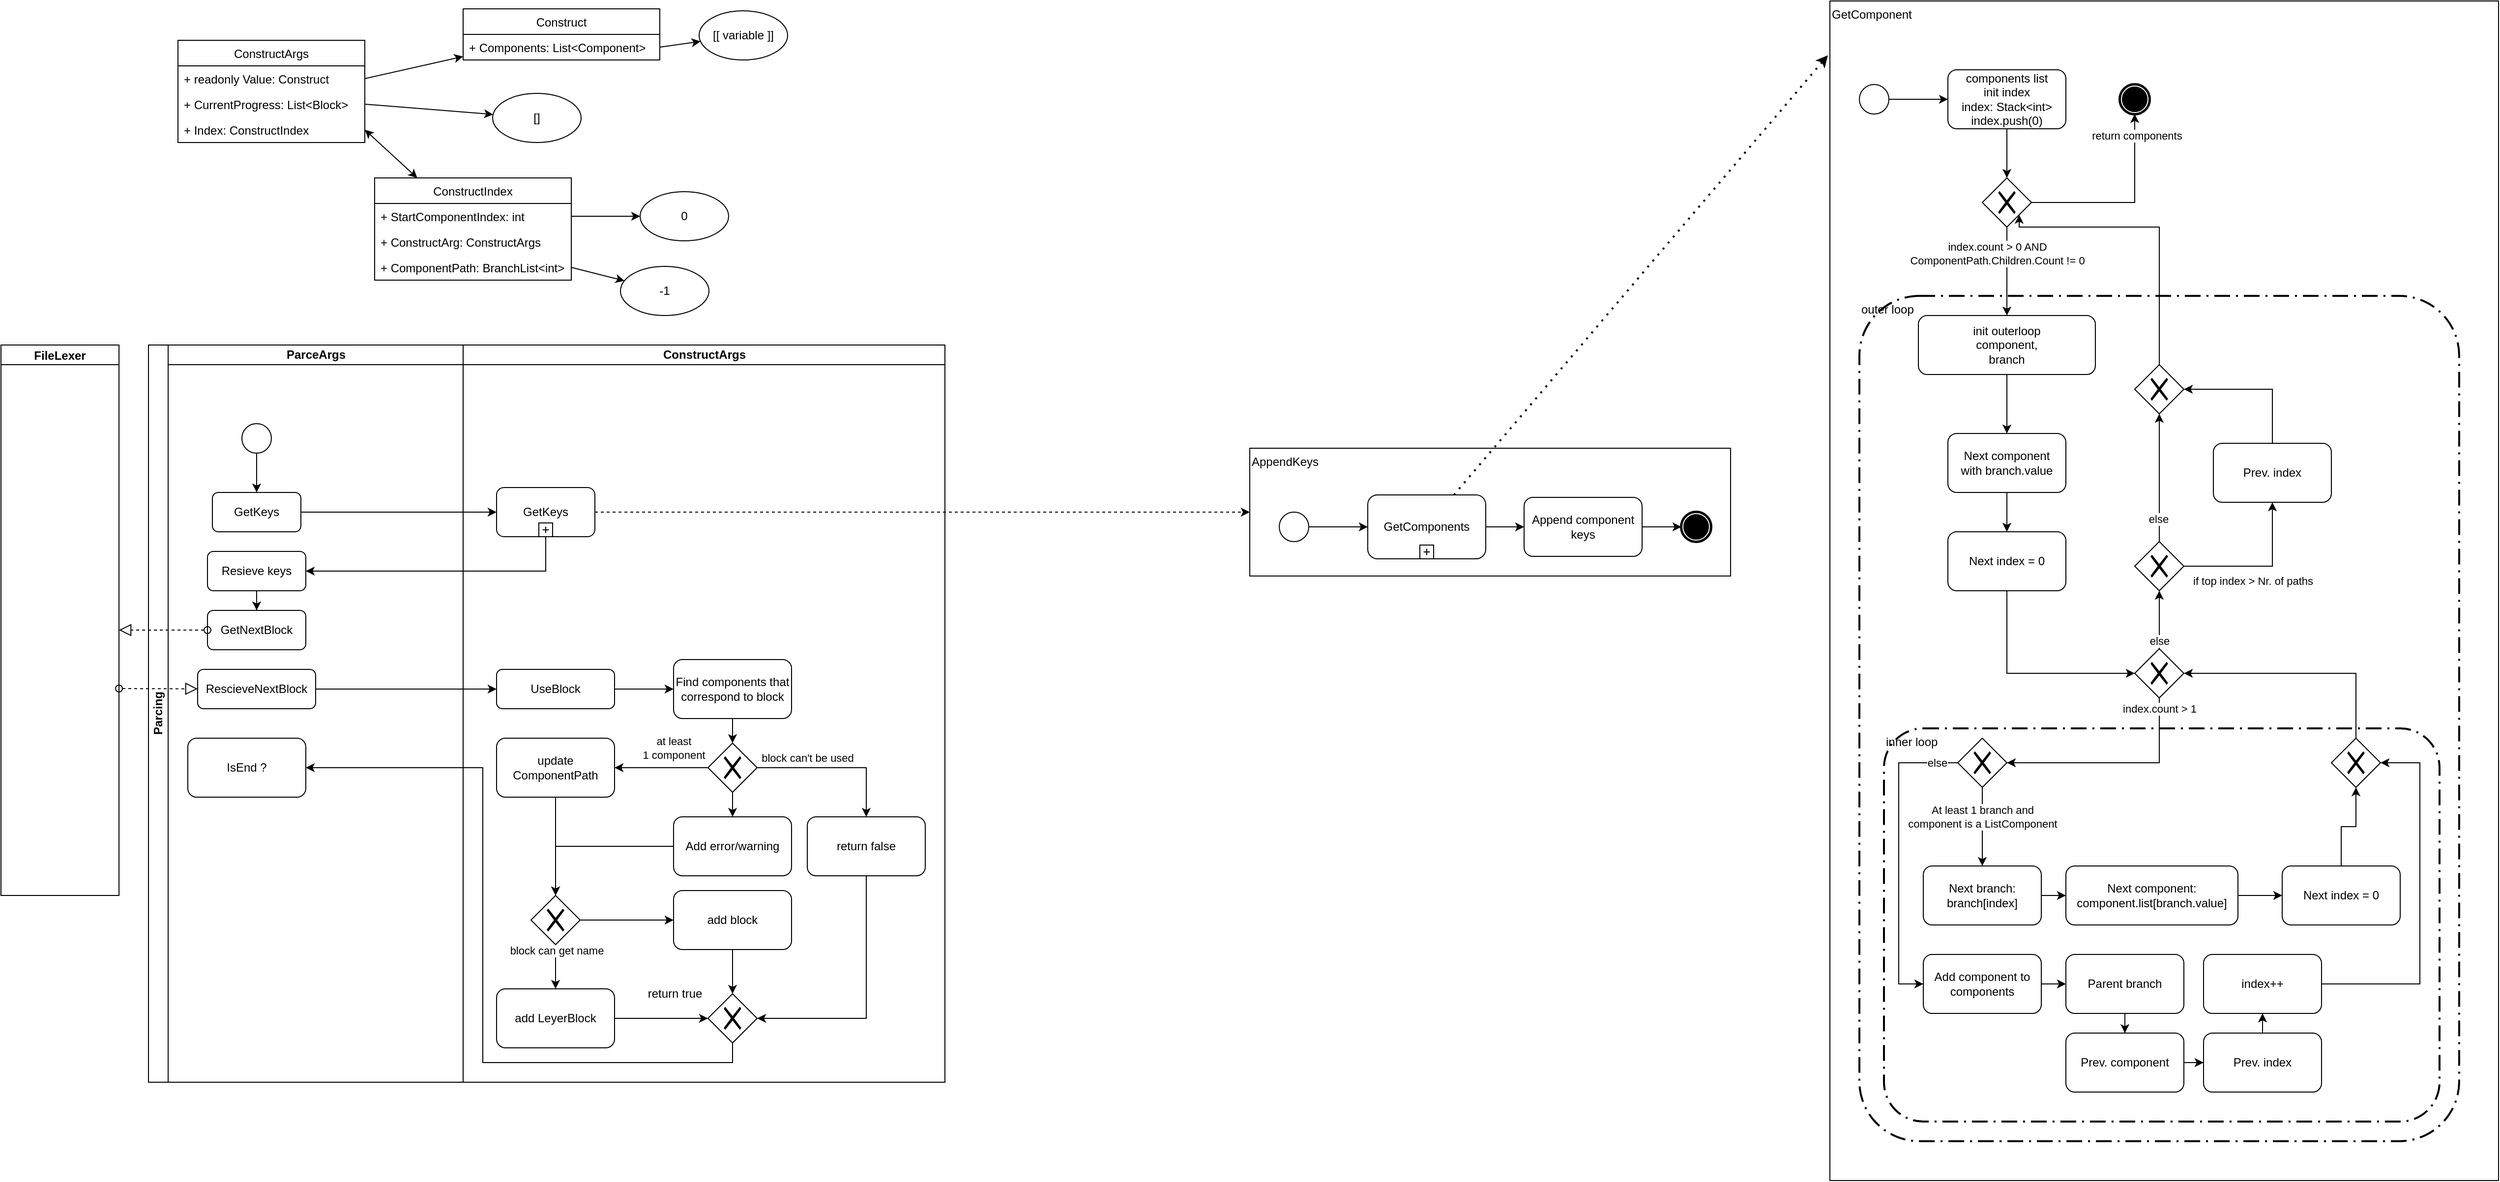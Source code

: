 <mxfile version="13.9.9" type="device"><diagram id="6rH4IWwZVMCrdrmhVlo0" name="Pagina-1"><mxGraphModel dx="2091" dy="592" grid="1" gridSize="10" guides="1" tooltips="1" connect="1" arrows="1" fold="1" page="1" pageScale="1" pageWidth="827" pageHeight="1169" math="0" shadow="0"><root><mxCell id="0"/><mxCell id="1" parent="0"/><mxCell id="qldN-Z_dSmVsXIazX3Zt-127" value="AppendKeys" style="rounded=0;whiteSpace=wrap;html=1;align=left;verticalAlign=top;" parent="1" vertex="1"><mxGeometry x="1130" y="495" width="489" height="130" as="geometry"/></mxCell><mxCell id="qldN-Z_dSmVsXIazX3Zt-125" value="GetComponent" style="rounded=0;whiteSpace=wrap;html=1;align=left;verticalAlign=top;" parent="1" vertex="1"><mxGeometry x="1720" y="40" width="680" height="1200" as="geometry"/></mxCell><mxCell id="qldN-Z_dSmVsXIazX3Zt-69" value="outer loop" style="rounded=1;arcSize=10;dashed=1;strokeColor=#000000;fillColor=none;gradientColor=none;dashPattern=8 3 1 3;strokeWidth=2;align=left;verticalAlign=top;" parent="1" vertex="1"><mxGeometry x="1750" y="340" width="610" height="860" as="geometry"/></mxCell><mxCell id="qldN-Z_dSmVsXIazX3Zt-122" value="inner loop" style="rounded=1;arcSize=10;dashed=1;strokeColor=#000000;fillColor=none;gradientColor=none;dashPattern=8 3 1 3;strokeWidth=2;align=left;verticalAlign=top;" parent="1" vertex="1"><mxGeometry x="1775" y="780" width="565" height="400" as="geometry"/></mxCell><mxCell id="qldN-Z_dSmVsXIazX3Zt-2" value="ConstructArgs" style="swimlane;fontStyle=0;childLayout=stackLayout;horizontal=1;startSize=26;fillColor=none;horizontalStack=0;resizeParent=1;resizeParentMax=0;resizeLast=0;collapsible=1;marginBottom=0;" parent="1" vertex="1"><mxGeometry x="40" y="80" width="190" height="104" as="geometry"/></mxCell><mxCell id="qldN-Z_dSmVsXIazX3Zt-3" value="+ readonly Value: Construct" style="text;strokeColor=none;fillColor=none;align=left;verticalAlign=top;spacingLeft=4;spacingRight=4;overflow=hidden;rotatable=0;points=[[0,0.5],[1,0.5]];portConstraint=eastwest;" parent="qldN-Z_dSmVsXIazX3Zt-2" vertex="1"><mxGeometry y="26" width="190" height="26" as="geometry"/></mxCell><mxCell id="qldN-Z_dSmVsXIazX3Zt-6" value="+ CurrentProgress: List&lt;Block&gt;" style="text;strokeColor=none;fillColor=none;align=left;verticalAlign=top;spacingLeft=4;spacingRight=4;overflow=hidden;rotatable=0;points=[[0,0.5],[1,0.5]];portConstraint=eastwest;" parent="qldN-Z_dSmVsXIazX3Zt-2" vertex="1"><mxGeometry y="52" width="190" height="26" as="geometry"/></mxCell><mxCell id="qldN-Z_dSmVsXIazX3Zt-7" value="+ Index: ConstructIndex" style="text;strokeColor=none;fillColor=none;align=left;verticalAlign=top;spacingLeft=4;spacingRight=4;overflow=hidden;rotatable=0;points=[[0,0.5],[1,0.5]];portConstraint=eastwest;" parent="qldN-Z_dSmVsXIazX3Zt-2" vertex="1"><mxGeometry y="78" width="190" height="26" as="geometry"/></mxCell><mxCell id="qldN-Z_dSmVsXIazX3Zt-8" value="Construct" style="swimlane;fontStyle=0;childLayout=stackLayout;horizontal=1;startSize=26;fillColor=none;horizontalStack=0;resizeParent=1;resizeParentMax=0;resizeLast=0;collapsible=1;marginBottom=0;" parent="1" vertex="1"><mxGeometry x="330" y="48" width="200" height="52" as="geometry"/></mxCell><mxCell id="qldN-Z_dSmVsXIazX3Zt-9" value="+ Components: List&lt;Component&gt;" style="text;strokeColor=none;fillColor=none;align=left;verticalAlign=top;spacingLeft=4;spacingRight=4;overflow=hidden;rotatable=0;points=[[0,0.5],[1,0.5]];portConstraint=eastwest;" parent="qldN-Z_dSmVsXIazX3Zt-8" vertex="1"><mxGeometry y="26" width="200" height="26" as="geometry"/></mxCell><mxCell id="qldN-Z_dSmVsXIazX3Zt-16" value="" style="endArrow=classic;html=1;exitX=1;exitY=0.5;exitDx=0;exitDy=0;" parent="1" source="qldN-Z_dSmVsXIazX3Zt-3" target="qldN-Z_dSmVsXIazX3Zt-8" edge="1"><mxGeometry width="50" height="50" relative="1" as="geometry"><mxPoint x="240" y="350" as="sourcePoint"/><mxPoint x="290" y="300" as="targetPoint"/></mxGeometry></mxCell><mxCell id="qldN-Z_dSmVsXIazX3Zt-17" value="" style="endArrow=classic;html=1;exitX=1;exitY=0.5;exitDx=0;exitDy=0;" parent="1" source="qldN-Z_dSmVsXIazX3Zt-6" target="qldN-Z_dSmVsXIazX3Zt-26" edge="1"><mxGeometry width="50" height="50" relative="1" as="geometry"><mxPoint x="260" y="260" as="sourcePoint"/><mxPoint x="360" y="156.143" as="targetPoint"/></mxGeometry></mxCell><mxCell id="qldN-Z_dSmVsXIazX3Zt-18" value="ConstructIndex" style="swimlane;fontStyle=0;childLayout=stackLayout;horizontal=1;startSize=26;fillColor=none;horizontalStack=0;resizeParent=1;resizeParentMax=0;resizeLast=0;collapsible=1;marginBottom=0;" parent="1" vertex="1"><mxGeometry x="240" y="220" width="200" height="104" as="geometry"/></mxCell><mxCell id="qldN-Z_dSmVsXIazX3Zt-19" value="+ StartComponentIndex: int" style="text;strokeColor=none;fillColor=none;align=left;verticalAlign=top;spacingLeft=4;spacingRight=4;overflow=hidden;rotatable=0;points=[[0,0.5],[1,0.5]];portConstraint=eastwest;" parent="qldN-Z_dSmVsXIazX3Zt-18" vertex="1"><mxGeometry y="26" width="200" height="26" as="geometry"/></mxCell><mxCell id="qldN-Z_dSmVsXIazX3Zt-20" value="+ ConstructArg: ConstructArgs" style="text;strokeColor=none;fillColor=none;align=left;verticalAlign=top;spacingLeft=4;spacingRight=4;overflow=hidden;rotatable=0;points=[[0,0.5],[1,0.5]];portConstraint=eastwest;" parent="qldN-Z_dSmVsXIazX3Zt-18" vertex="1"><mxGeometry y="52" width="200" height="26" as="geometry"/></mxCell><mxCell id="qldN-Z_dSmVsXIazX3Zt-21" value="+ ComponentPath: BranchList&lt;int&gt;" style="text;strokeColor=none;fillColor=none;align=left;verticalAlign=top;spacingLeft=4;spacingRight=4;overflow=hidden;rotatable=0;points=[[0,0.5],[1,0.5]];portConstraint=eastwest;" parent="qldN-Z_dSmVsXIazX3Zt-18" vertex="1"><mxGeometry y="78" width="200" height="26" as="geometry"/></mxCell><mxCell id="qldN-Z_dSmVsXIazX3Zt-22" value="" style="endArrow=classic;startArrow=classic;html=1;exitX=1;exitY=0.5;exitDx=0;exitDy=0;" parent="1" source="qldN-Z_dSmVsXIazX3Zt-7" target="qldN-Z_dSmVsXIazX3Zt-18" edge="1"><mxGeometry width="50" height="50" relative="1" as="geometry"><mxPoint x="270" y="220" as="sourcePoint"/><mxPoint x="320" y="170" as="targetPoint"/></mxGeometry></mxCell><mxCell id="qldN-Z_dSmVsXIazX3Zt-24" value="" style="endArrow=classic;html=1;exitX=1;exitY=0.5;exitDx=0;exitDy=0;" parent="1" source="qldN-Z_dSmVsXIazX3Zt-19" target="qldN-Z_dSmVsXIazX3Zt-25" edge="1"><mxGeometry width="50" height="50" relative="1" as="geometry"><mxPoint x="520" y="380" as="sourcePoint"/><mxPoint x="490" y="259" as="targetPoint"/></mxGeometry></mxCell><mxCell id="qldN-Z_dSmVsXIazX3Zt-25" value="0" style="ellipse;whiteSpace=wrap;html=1;" parent="1" vertex="1"><mxGeometry x="510" y="234" width="90" height="50" as="geometry"/></mxCell><mxCell id="qldN-Z_dSmVsXIazX3Zt-26" value="[]" style="ellipse;whiteSpace=wrap;html=1;" parent="1" vertex="1"><mxGeometry x="360" y="134" width="90" height="50" as="geometry"/></mxCell><mxCell id="qldN-Z_dSmVsXIazX3Zt-28" value="-1" style="ellipse;whiteSpace=wrap;html=1;" parent="1" vertex="1"><mxGeometry x="490" y="310" width="90" height="50" as="geometry"/></mxCell><mxCell id="qldN-Z_dSmVsXIazX3Zt-29" value="" style="endArrow=classic;html=1;exitX=1;exitY=0.5;exitDx=0;exitDy=0;" parent="1" source="qldN-Z_dSmVsXIazX3Zt-21" target="qldN-Z_dSmVsXIazX3Zt-28" edge="1"><mxGeometry width="50" height="50" relative="1" as="geometry"><mxPoint x="410" y="450" as="sourcePoint"/><mxPoint x="460" y="400" as="targetPoint"/></mxGeometry></mxCell><mxCell id="qldN-Z_dSmVsXIazX3Zt-30" value="[[ variable ]]" style="ellipse;whiteSpace=wrap;html=1;" parent="1" vertex="1"><mxGeometry x="570" y="50" width="90" height="50" as="geometry"/></mxCell><mxCell id="qldN-Z_dSmVsXIazX3Zt-31" value="" style="endArrow=classic;html=1;exitX=1;exitY=0.5;exitDx=0;exitDy=0;" parent="1" source="qldN-Z_dSmVsXIazX3Zt-9" target="qldN-Z_dSmVsXIazX3Zt-30" edge="1"><mxGeometry width="50" height="50" relative="1" as="geometry"><mxPoint x="530" y="190" as="sourcePoint"/><mxPoint x="580" y="140" as="targetPoint"/></mxGeometry></mxCell><mxCell id="qldN-Z_dSmVsXIazX3Zt-41" style="edgeStyle=orthogonalEdgeStyle;rounded=0;orthogonalLoop=1;jettySize=auto;html=1;exitX=0.5;exitY=1;exitDx=0;exitDy=0;" parent="1" source="qldN-Z_dSmVsXIazX3Zt-33" target="qldN-Z_dSmVsXIazX3Zt-34" edge="1"><mxGeometry relative="1" as="geometry"/></mxCell><mxCell id="qldN-Z_dSmVsXIazX3Zt-33" value="" style="shape=mxgraph.bpmn.shape;html=1;verticalLabelPosition=bottom;labelBackgroundColor=#ffffff;verticalAlign=top;align=center;perimeter=ellipsePerimeter;outlineConnect=0;outline=standard;symbol=general;" parent="1" vertex="1"><mxGeometry x="105" y="470" width="30" height="30" as="geometry"/></mxCell><mxCell id="qldN-Z_dSmVsXIazX3Zt-44" value="" style="edgeStyle=orthogonalEdgeStyle;rounded=0;orthogonalLoop=1;jettySize=auto;html=1;" parent="1" source="qldN-Z_dSmVsXIazX3Zt-34" target="qldN-Z_dSmVsXIazX3Zt-58" edge="1"><mxGeometry relative="1" as="geometry"><mxPoint x="369" y="560" as="targetPoint"/></mxGeometry></mxCell><mxCell id="qldN-Z_dSmVsXIazX3Zt-34" value="GetKeys" style="shape=ext;rounded=1;html=1;whiteSpace=wrap;" parent="1" vertex="1"><mxGeometry x="75" y="540" width="90" height="40" as="geometry"/></mxCell><mxCell id="qldN-Z_dSmVsXIazX3Zt-35" value="Parcing" style="swimlane;html=1;childLayout=stackLayout;resizeParent=1;resizeParentMax=0;startSize=20;horizontal=0;horizontalStack=1;" parent="1" vertex="1"><mxGeometry x="10" y="390" width="810" height="750" as="geometry"/></mxCell><mxCell id="qldN-Z_dSmVsXIazX3Zt-40" value="ParceArgs" style="swimlane;html=1;startSize=20;" parent="qldN-Z_dSmVsXIazX3Zt-35" vertex="1"><mxGeometry x="20" width="300" height="750" as="geometry"/></mxCell><mxCell id="qldN-Z_dSmVsXIazX3Zt-37" value="ConstructArgs" style="swimlane;html=1;startSize=20;" parent="qldN-Z_dSmVsXIazX3Zt-35" vertex="1"><mxGeometry x="320" width="490" height="750" as="geometry"/></mxCell><mxCell id="qldN-Z_dSmVsXIazX3Zt-48" style="edgeStyle=orthogonalEdgeStyle;rounded=0;orthogonalLoop=1;jettySize=auto;html=1;exitX=0.5;exitY=1;exitDx=0;exitDy=0;" parent="1" source="qldN-Z_dSmVsXIazX3Zt-59" target="qldN-Z_dSmVsXIazX3Zt-50" edge="1"><mxGeometry relative="1" as="geometry"><mxPoint x="190" y="600" as="targetPoint"/><mxPoint x="369" y="620" as="sourcePoint"/><Array as="points"><mxPoint x="414" y="620"/></Array></mxGeometry></mxCell><mxCell id="qldN-Z_dSmVsXIazX3Zt-49" value="FileLexer" style="swimlane;startSize=20;" parent="1" vertex="1"><mxGeometry x="-140" y="390" width="120" height="560" as="geometry"/></mxCell><mxCell id="qldN-Z_dSmVsXIazX3Zt-54" value="" style="edgeStyle=orthogonalEdgeStyle;rounded=0;orthogonalLoop=1;jettySize=auto;html=1;" parent="1" source="qldN-Z_dSmVsXIazX3Zt-50" target="qldN-Z_dSmVsXIazX3Zt-53" edge="1"><mxGeometry relative="1" as="geometry"/></mxCell><mxCell id="qldN-Z_dSmVsXIazX3Zt-50" value="Resieve keys" style="shape=ext;rounded=1;html=1;whiteSpace=wrap;" parent="1" vertex="1"><mxGeometry x="70" y="600" width="100" height="40" as="geometry"/></mxCell><mxCell id="qldN-Z_dSmVsXIazX3Zt-53" value="GetNextBlock" style="shape=ext;rounded=1;html=1;whiteSpace=wrap;" parent="1" vertex="1"><mxGeometry x="70" y="660" width="100" height="40" as="geometry"/></mxCell><mxCell id="qldN-Z_dSmVsXIazX3Zt-55" value="" style="startArrow=oval;startFill=0;startSize=7;endArrow=block;endFill=0;endSize=10;dashed=1;html=1;" parent="1" source="qldN-Z_dSmVsXIazX3Zt-53" edge="1"><mxGeometry width="100" relative="1" as="geometry"><mxPoint x="120" y="790" as="sourcePoint"/><mxPoint x="-20" y="680" as="targetPoint"/></mxGeometry></mxCell><mxCell id="qldN-Z_dSmVsXIazX3Zt-56" value="" style="startArrow=oval;startFill=0;startSize=7;endArrow=block;endFill=0;endSize=10;dashed=1;html=1;" parent="1" target="qldN-Z_dSmVsXIazX3Zt-57" edge="1"><mxGeometry width="100" relative="1" as="geometry"><mxPoint x="-20" y="739.5" as="sourcePoint"/><mxPoint x="60" y="739.5" as="targetPoint"/></mxGeometry></mxCell><mxCell id="qldN-Z_dSmVsXIazX3Zt-57" value="RescieveNextBlock" style="shape=ext;rounded=1;html=1;whiteSpace=wrap;" parent="1" vertex="1"><mxGeometry x="60" y="720" width="120" height="40" as="geometry"/></mxCell><mxCell id="qldN-Z_dSmVsXIazX3Zt-58" value="GetKeys" style="html=1;whiteSpace=wrap;rounded=1;dropTarget=0;" parent="1" vertex="1"><mxGeometry x="364" y="535" width="100" height="50" as="geometry"/></mxCell><mxCell id="qldN-Z_dSmVsXIazX3Zt-59" value="" style="html=1;shape=plus;outlineConnect=0;" parent="qldN-Z_dSmVsXIazX3Zt-58" vertex="1"><mxGeometry x="0.5" y="1" width="14" height="14" relative="1" as="geometry"><mxPoint x="-7" y="-14" as="offset"/></mxGeometry></mxCell><mxCell id="qldN-Z_dSmVsXIazX3Zt-60" value="" style="endArrow=classic;html=1;dashed=1;entryX=0;entryY=0.5;entryDx=0;entryDy=0;" parent="1" source="qldN-Z_dSmVsXIazX3Zt-58" target="qldN-Z_dSmVsXIazX3Zt-127" edge="1"><mxGeometry width="50" height="50" relative="1" as="geometry"><mxPoint x="880" y="640" as="sourcePoint"/><mxPoint x="1020" y="557" as="targetPoint"/></mxGeometry></mxCell><mxCell id="qldN-Z_dSmVsXIazX3Zt-63" style="edgeStyle=orthogonalEdgeStyle;rounded=0;orthogonalLoop=1;jettySize=auto;html=1;exitX=1;exitY=0.5;exitDx=0;exitDy=0;" parent="1" source="qldN-Z_dSmVsXIazX3Zt-61" target="qldN-Z_dSmVsXIazX3Zt-62" edge="1"><mxGeometry relative="1" as="geometry"/></mxCell><mxCell id="qldN-Z_dSmVsXIazX3Zt-61" value="" style="shape=mxgraph.bpmn.shape;html=1;verticalLabelPosition=bottom;labelBackgroundColor=#ffffff;verticalAlign=top;align=center;perimeter=ellipsePerimeter;outlineConnect=0;outline=standard;symbol=general;" parent="1" vertex="1"><mxGeometry x="1750" y="125" width="30" height="30" as="geometry"/></mxCell><mxCell id="qldN-Z_dSmVsXIazX3Zt-65" style="edgeStyle=orthogonalEdgeStyle;rounded=0;orthogonalLoop=1;jettySize=auto;html=1;" parent="1" source="qldN-Z_dSmVsXIazX3Zt-62" target="qldN-Z_dSmVsXIazX3Zt-64" edge="1"><mxGeometry relative="1" as="geometry"/></mxCell><mxCell id="qldN-Z_dSmVsXIazX3Zt-62" value="components list&lt;br&gt;init index&lt;br&gt;index: Stack&amp;lt;int&amp;gt;&lt;br&gt;index.push(0)" style="shape=ext;rounded=1;html=1;whiteSpace=wrap;" parent="1" vertex="1"><mxGeometry x="1840" y="110" width="120" height="60" as="geometry"/></mxCell><mxCell id="qldN-Z_dSmVsXIazX3Zt-66" style="edgeStyle=orthogonalEdgeStyle;rounded=0;orthogonalLoop=1;jettySize=auto;html=1;exitX=0.5;exitY=1;exitDx=0;exitDy=0;" parent="1" source="qldN-Z_dSmVsXIazX3Zt-64" target="qldN-Z_dSmVsXIazX3Zt-68" edge="1"><mxGeometry relative="1" as="geometry"><mxPoint x="1900" y="380" as="targetPoint"/></mxGeometry></mxCell><mxCell id="qldN-Z_dSmVsXIazX3Zt-67" value="index.count &amp;gt; 0 AND&lt;br&gt;ComponentPath.Children.Count != 0" style="edgeLabel;html=1;align=center;verticalAlign=middle;resizable=0;points=[];" parent="qldN-Z_dSmVsXIazX3Zt-66" vertex="1" connectable="0"><mxGeometry x="-0.731" y="-1" relative="1" as="geometry"><mxPoint x="-9" y="15" as="offset"/></mxGeometry></mxCell><mxCell id="qldN-Z_dSmVsXIazX3Zt-92" style="edgeStyle=orthogonalEdgeStyle;rounded=0;orthogonalLoop=1;jettySize=auto;html=1;exitX=1;exitY=0.5;exitDx=0;exitDy=0;" parent="1" source="qldN-Z_dSmVsXIazX3Zt-64" target="qldN-Z_dSmVsXIazX3Zt-91" edge="1"><mxGeometry relative="1" as="geometry"/></mxCell><mxCell id="qldN-Z_dSmVsXIazX3Zt-105" value="return components" style="edgeLabel;html=1;align=center;verticalAlign=middle;resizable=0;points=[];" parent="qldN-Z_dSmVsXIazX3Zt-92" vertex="1" connectable="0"><mxGeometry x="0.78" y="-2" relative="1" as="geometry"><mxPoint as="offset"/></mxGeometry></mxCell><mxCell id="qldN-Z_dSmVsXIazX3Zt-64" value="" style="shape=mxgraph.bpmn.shape;html=1;verticalLabelPosition=bottom;labelBackgroundColor=#ffffff;verticalAlign=top;align=center;perimeter=rhombusPerimeter;background=gateway;outlineConnect=0;outline=none;symbol=exclusiveGw;" parent="1" vertex="1"><mxGeometry x="1875" y="220" width="50" height="50" as="geometry"/></mxCell><mxCell id="qldN-Z_dSmVsXIazX3Zt-71" value="" style="edgeStyle=orthogonalEdgeStyle;rounded=0;orthogonalLoop=1;jettySize=auto;html=1;" parent="1" source="qldN-Z_dSmVsXIazX3Zt-68" target="qldN-Z_dSmVsXIazX3Zt-70" edge="1"><mxGeometry relative="1" as="geometry"/></mxCell><mxCell id="qldN-Z_dSmVsXIazX3Zt-68" value="init outerloop&lt;br&gt;component,&lt;br&gt;branch" style="shape=ext;rounded=1;html=1;whiteSpace=wrap;" parent="1" vertex="1"><mxGeometry x="1810" y="360" width="180" height="60" as="geometry"/></mxCell><mxCell id="qldN-Z_dSmVsXIazX3Zt-73" value="" style="edgeStyle=orthogonalEdgeStyle;rounded=0;orthogonalLoop=1;jettySize=auto;html=1;" parent="1" source="qldN-Z_dSmVsXIazX3Zt-70" target="qldN-Z_dSmVsXIazX3Zt-72" edge="1"><mxGeometry relative="1" as="geometry"/></mxCell><mxCell id="qldN-Z_dSmVsXIazX3Zt-70" value="Next component&lt;br&gt;with branch.value" style="whiteSpace=wrap;html=1;rounded=1;" parent="1" vertex="1"><mxGeometry x="1840" y="480" width="120" height="60" as="geometry"/></mxCell><mxCell id="qldN-Z_dSmVsXIazX3Zt-75" style="edgeStyle=orthogonalEdgeStyle;rounded=0;orthogonalLoop=1;jettySize=auto;html=1;entryX=0;entryY=0.5;entryDx=0;entryDy=0;exitX=0.5;exitY=1;exitDx=0;exitDy=0;" parent="1" source="qldN-Z_dSmVsXIazX3Zt-72" target="qldN-Z_dSmVsXIazX3Zt-74" edge="1"><mxGeometry relative="1" as="geometry"/></mxCell><mxCell id="qldN-Z_dSmVsXIazX3Zt-72" value="Next index = 0" style="whiteSpace=wrap;html=1;rounded=1;" parent="1" vertex="1"><mxGeometry x="1840" y="580" width="120" height="60" as="geometry"/></mxCell><mxCell id="qldN-Z_dSmVsXIazX3Zt-76" style="edgeStyle=orthogonalEdgeStyle;rounded=0;orthogonalLoop=1;jettySize=auto;html=1;exitX=0.5;exitY=1;exitDx=0;exitDy=0;entryX=1;entryY=0.5;entryDx=0;entryDy=0;" parent="1" source="qldN-Z_dSmVsXIazX3Zt-74" target="qldN-Z_dSmVsXIazX3Zt-90" edge="1"><mxGeometry relative="1" as="geometry"><mxPoint x="1900" y="840" as="targetPoint"/></mxGeometry></mxCell><mxCell id="qldN-Z_dSmVsXIazX3Zt-77" value="index.count &amp;gt; 1" style="edgeLabel;html=1;align=center;verticalAlign=middle;resizable=0;points=[];" parent="qldN-Z_dSmVsXIazX3Zt-76" vertex="1" connectable="0"><mxGeometry x="-0.767" relative="1" as="geometry"><mxPoint y="-15" as="offset"/></mxGeometry></mxCell><mxCell id="qldN-Z_dSmVsXIazX3Zt-78" style="edgeStyle=orthogonalEdgeStyle;rounded=0;orthogonalLoop=1;jettySize=auto;html=1;exitX=0.5;exitY=0;exitDx=0;exitDy=0;entryX=0.5;entryY=1;entryDx=0;entryDy=0;" parent="1" source="qldN-Z_dSmVsXIazX3Zt-74" target="qldN-Z_dSmVsXIazX3Zt-81" edge="1"><mxGeometry relative="1" as="geometry"><mxPoint x="2060" y="724" as="targetPoint"/></mxGeometry></mxCell><mxCell id="qldN-Z_dSmVsXIazX3Zt-79" value="else" style="edgeLabel;html=1;align=center;verticalAlign=middle;resizable=0;points=[];" parent="qldN-Z_dSmVsXIazX3Zt-78" vertex="1" connectable="0"><mxGeometry x="-0.73" relative="1" as="geometry"><mxPoint as="offset"/></mxGeometry></mxCell><mxCell id="qldN-Z_dSmVsXIazX3Zt-74" value="" style="shape=mxgraph.bpmn.shape;html=1;verticalLabelPosition=bottom;labelBackgroundColor=#ffffff;verticalAlign=top;align=center;perimeter=rhombusPerimeter;background=gateway;outlineConnect=0;outline=none;symbol=exclusiveGw;" parent="1" vertex="1"><mxGeometry x="2030" y="699" width="50" height="50" as="geometry"/></mxCell><mxCell id="qldN-Z_dSmVsXIazX3Zt-83" style="edgeStyle=orthogonalEdgeStyle;rounded=0;orthogonalLoop=1;jettySize=auto;html=1;exitX=0.5;exitY=0;exitDx=0;exitDy=0;entryX=0.5;entryY=1;entryDx=0;entryDy=0;" parent="1" source="qldN-Z_dSmVsXIazX3Zt-81" target="qldN-Z_dSmVsXIazX3Zt-82" edge="1"><mxGeometry relative="1" as="geometry"/></mxCell><mxCell id="qldN-Z_dSmVsXIazX3Zt-88" value="else" style="edgeLabel;html=1;align=center;verticalAlign=middle;resizable=0;points=[];" parent="qldN-Z_dSmVsXIazX3Zt-83" vertex="1" connectable="0"><mxGeometry x="-0.64" y="1" relative="1" as="geometry"><mxPoint as="offset"/></mxGeometry></mxCell><mxCell id="qldN-Z_dSmVsXIazX3Zt-85" style="edgeStyle=orthogonalEdgeStyle;rounded=0;orthogonalLoop=1;jettySize=auto;html=1;exitX=1;exitY=0.5;exitDx=0;exitDy=0;" parent="1" source="qldN-Z_dSmVsXIazX3Zt-81" target="qldN-Z_dSmVsXIazX3Zt-84" edge="1"><mxGeometry relative="1" as="geometry"/></mxCell><mxCell id="qldN-Z_dSmVsXIazX3Zt-87" value="if top index &amp;gt; Nr. of paths" style="edgeLabel;html=1;align=center;verticalAlign=middle;resizable=0;points=[];" parent="qldN-Z_dSmVsXIazX3Zt-85" vertex="1" connectable="0"><mxGeometry x="-0.605" relative="1" as="geometry"><mxPoint x="39" y="15" as="offset"/></mxGeometry></mxCell><mxCell id="qldN-Z_dSmVsXIazX3Zt-81" value="" style="shape=mxgraph.bpmn.shape;html=1;verticalLabelPosition=bottom;labelBackgroundColor=#ffffff;verticalAlign=top;align=center;perimeter=rhombusPerimeter;background=gateway;outlineConnect=0;outline=none;symbol=exclusiveGw;" parent="1" vertex="1"><mxGeometry x="2030" y="590" width="50" height="50" as="geometry"/></mxCell><mxCell id="qldN-Z_dSmVsXIazX3Zt-89" style="edgeStyle=orthogonalEdgeStyle;rounded=0;orthogonalLoop=1;jettySize=auto;html=1;exitX=0.5;exitY=0;exitDx=0;exitDy=0;entryX=0.75;entryY=0.75;entryDx=0;entryDy=0;entryPerimeter=0;" parent="1" source="qldN-Z_dSmVsXIazX3Zt-82" target="qldN-Z_dSmVsXIazX3Zt-64" edge="1"><mxGeometry relative="1" as="geometry"><Array as="points"><mxPoint x="2055" y="270"/><mxPoint x="1913" y="270"/></Array></mxGeometry></mxCell><mxCell id="qldN-Z_dSmVsXIazX3Zt-82" value="" style="shape=mxgraph.bpmn.shape;html=1;verticalLabelPosition=bottom;labelBackgroundColor=#ffffff;verticalAlign=top;align=center;perimeter=rhombusPerimeter;background=gateway;outlineConnect=0;outline=none;symbol=exclusiveGw;" parent="1" vertex="1"><mxGeometry x="2030" y="410" width="50" height="50" as="geometry"/></mxCell><mxCell id="qldN-Z_dSmVsXIazX3Zt-86" style="edgeStyle=orthogonalEdgeStyle;rounded=0;orthogonalLoop=1;jettySize=auto;html=1;entryX=1;entryY=0.5;entryDx=0;entryDy=0;exitX=0.5;exitY=0;exitDx=0;exitDy=0;" parent="1" source="qldN-Z_dSmVsXIazX3Zt-84" target="qldN-Z_dSmVsXIazX3Zt-82" edge="1"><mxGeometry relative="1" as="geometry"/></mxCell><mxCell id="qldN-Z_dSmVsXIazX3Zt-84" value="Prev. index" style="whiteSpace=wrap;html=1;rounded=1;" parent="1" vertex="1"><mxGeometry x="2110" y="490" width="120" height="60" as="geometry"/></mxCell><mxCell id="qldN-Z_dSmVsXIazX3Zt-94" style="edgeStyle=orthogonalEdgeStyle;rounded=0;orthogonalLoop=1;jettySize=auto;html=1;exitX=0.5;exitY=1;exitDx=0;exitDy=0;" parent="1" source="qldN-Z_dSmVsXIazX3Zt-90" target="qldN-Z_dSmVsXIazX3Zt-93" edge="1"><mxGeometry relative="1" as="geometry"/></mxCell><mxCell id="qldN-Z_dSmVsXIazX3Zt-95" value="At least 1 branch and&lt;br&gt;component is a ListComponent" style="edgeLabel;html=1;align=center;verticalAlign=middle;resizable=0;points=[];" parent="qldN-Z_dSmVsXIazX3Zt-94" vertex="1" connectable="0"><mxGeometry x="-0.75" relative="1" as="geometry"><mxPoint y="20" as="offset"/></mxGeometry></mxCell><mxCell id="qldN-Z_dSmVsXIazX3Zt-103" style="edgeStyle=orthogonalEdgeStyle;rounded=0;orthogonalLoop=1;jettySize=auto;html=1;exitX=0;exitY=0.5;exitDx=0;exitDy=0;entryX=0;entryY=0.5;entryDx=0;entryDy=0;" parent="1" source="qldN-Z_dSmVsXIazX3Zt-90" target="qldN-Z_dSmVsXIazX3Zt-106" edge="1"><mxGeometry relative="1" as="geometry"><mxPoint x="1780" y="1030" as="targetPoint"/><Array as="points"><mxPoint x="1790" y="815"/><mxPoint x="1790" y="1040"/></Array></mxGeometry></mxCell><mxCell id="qldN-Z_dSmVsXIazX3Zt-104" value="else" style="edgeLabel;html=1;align=center;verticalAlign=middle;resizable=0;points=[];" parent="qldN-Z_dSmVsXIazX3Zt-103" vertex="1" connectable="0"><mxGeometry x="-0.913" relative="1" as="geometry"><mxPoint x="-8" as="offset"/></mxGeometry></mxCell><mxCell id="qldN-Z_dSmVsXIazX3Zt-90" value="" style="shape=mxgraph.bpmn.shape;html=1;verticalLabelPosition=bottom;labelBackgroundColor=#ffffff;verticalAlign=top;align=center;perimeter=rhombusPerimeter;background=gateway;outlineConnect=0;outline=none;symbol=exclusiveGw;" parent="1" vertex="1"><mxGeometry x="1850" y="790" width="50" height="50" as="geometry"/></mxCell><mxCell id="qldN-Z_dSmVsXIazX3Zt-91" value="" style="shape=mxgraph.bpmn.shape;html=1;verticalLabelPosition=bottom;labelBackgroundColor=#ffffff;verticalAlign=top;align=center;perimeter=ellipsePerimeter;outlineConnect=0;outline=end;symbol=terminate;" parent="1" vertex="1"><mxGeometry x="2015" y="125" width="30" height="30" as="geometry"/></mxCell><mxCell id="qldN-Z_dSmVsXIazX3Zt-97" value="" style="edgeStyle=orthogonalEdgeStyle;rounded=0;orthogonalLoop=1;jettySize=auto;html=1;" parent="1" source="qldN-Z_dSmVsXIazX3Zt-93" target="qldN-Z_dSmVsXIazX3Zt-96" edge="1"><mxGeometry relative="1" as="geometry"/></mxCell><mxCell id="qldN-Z_dSmVsXIazX3Zt-93" value="Next branch:&lt;br&gt;branch[index]" style="whiteSpace=wrap;html=1;rounded=1;" parent="1" vertex="1"><mxGeometry x="1815" y="920" width="120" height="60" as="geometry"/></mxCell><mxCell id="qldN-Z_dSmVsXIazX3Zt-101" value="" style="edgeStyle=orthogonalEdgeStyle;rounded=0;orthogonalLoop=1;jettySize=auto;html=1;" parent="1" source="qldN-Z_dSmVsXIazX3Zt-96" target="qldN-Z_dSmVsXIazX3Zt-100" edge="1"><mxGeometry relative="1" as="geometry"/></mxCell><mxCell id="qldN-Z_dSmVsXIazX3Zt-96" value="Next component:&lt;br&gt;component.list[branch.value]" style="whiteSpace=wrap;html=1;rounded=1;" parent="1" vertex="1"><mxGeometry x="1960" y="920" width="175" height="60" as="geometry"/></mxCell><mxCell id="qldN-Z_dSmVsXIazX3Zt-99" style="edgeStyle=orthogonalEdgeStyle;rounded=0;orthogonalLoop=1;jettySize=auto;html=1;exitX=0.5;exitY=0;exitDx=0;exitDy=0;entryX=1;entryY=0.5;entryDx=0;entryDy=0;" parent="1" source="qldN-Z_dSmVsXIazX3Zt-98" target="qldN-Z_dSmVsXIazX3Zt-74" edge="1"><mxGeometry relative="1" as="geometry"/></mxCell><mxCell id="qldN-Z_dSmVsXIazX3Zt-98" value="" style="shape=mxgraph.bpmn.shape;html=1;verticalLabelPosition=bottom;labelBackgroundColor=#ffffff;verticalAlign=top;align=center;perimeter=rhombusPerimeter;background=gateway;outlineConnect=0;outline=none;symbol=exclusiveGw;" parent="1" vertex="1"><mxGeometry x="2230" y="790" width="50" height="50" as="geometry"/></mxCell><mxCell id="qldN-Z_dSmVsXIazX3Zt-102" style="edgeStyle=orthogonalEdgeStyle;rounded=0;orthogonalLoop=1;jettySize=auto;html=1;entryX=0.5;entryY=1;entryDx=0;entryDy=0;" parent="1" source="qldN-Z_dSmVsXIazX3Zt-100" target="qldN-Z_dSmVsXIazX3Zt-98" edge="1"><mxGeometry relative="1" as="geometry"/></mxCell><mxCell id="qldN-Z_dSmVsXIazX3Zt-100" value="Next index = 0" style="whiteSpace=wrap;html=1;rounded=1;" parent="1" vertex="1"><mxGeometry x="2180" y="920" width="120" height="60" as="geometry"/></mxCell><mxCell id="qldN-Z_dSmVsXIazX3Zt-113" value="" style="edgeStyle=orthogonalEdgeStyle;rounded=0;orthogonalLoop=1;jettySize=auto;html=1;" parent="1" source="qldN-Z_dSmVsXIazX3Zt-106" target="qldN-Z_dSmVsXIazX3Zt-112" edge="1"><mxGeometry relative="1" as="geometry"/></mxCell><mxCell id="qldN-Z_dSmVsXIazX3Zt-106" value="Add component to components" style="shape=ext;rounded=1;html=1;whiteSpace=wrap;align=center;" parent="1" vertex="1"><mxGeometry x="1815" y="1010" width="120" height="60" as="geometry"/></mxCell><mxCell id="qldN-Z_dSmVsXIazX3Zt-109" style="edgeStyle=orthogonalEdgeStyle;rounded=0;orthogonalLoop=1;jettySize=auto;html=1;exitX=1;exitY=0.5;exitDx=0;exitDy=0;" parent="1" source="qldN-Z_dSmVsXIazX3Zt-107" edge="1"><mxGeometry relative="1" as="geometry"><mxPoint x="1250" y="575" as="targetPoint"/></mxGeometry></mxCell><mxCell id="qldN-Z_dSmVsXIazX3Zt-107" value="" style="shape=mxgraph.bpmn.shape;html=1;verticalLabelPosition=bottom;labelBackgroundColor=#ffffff;verticalAlign=top;align=center;perimeter=ellipsePerimeter;outlineConnect=0;outline=standard;symbol=general;" parent="1" vertex="1"><mxGeometry x="1160" y="560" width="30" height="30" as="geometry"/></mxCell><mxCell id="qldN-Z_dSmVsXIazX3Zt-129" value="" style="edgeStyle=orthogonalEdgeStyle;rounded=0;orthogonalLoop=1;jettySize=auto;html=1;startArrow=none;startFill=0;endArrow=classic;endFill=1;" parent="1" source="qldN-Z_dSmVsXIazX3Zt-110" target="qldN-Z_dSmVsXIazX3Zt-128" edge="1"><mxGeometry relative="1" as="geometry"/></mxCell><mxCell id="qldN-Z_dSmVsXIazX3Zt-110" value="GetComponents" style="html=1;whiteSpace=wrap;rounded=1;dropTarget=0;align=center;" parent="1" vertex="1"><mxGeometry x="1250" y="542.5" width="120" height="65" as="geometry"/></mxCell><mxCell id="qldN-Z_dSmVsXIazX3Zt-111" value="" style="html=1;shape=plus;outlineConnect=0;" parent="qldN-Z_dSmVsXIazX3Zt-110" vertex="1"><mxGeometry x="0.5" y="1" width="14" height="14" relative="1" as="geometry"><mxPoint x="-7" y="-14" as="offset"/></mxGeometry></mxCell><mxCell id="qldN-Z_dSmVsXIazX3Zt-115" value="" style="edgeStyle=orthogonalEdgeStyle;rounded=0;orthogonalLoop=1;jettySize=auto;html=1;" parent="1" source="qldN-Z_dSmVsXIazX3Zt-112" target="qldN-Z_dSmVsXIazX3Zt-114" edge="1"><mxGeometry relative="1" as="geometry"/></mxCell><mxCell id="qldN-Z_dSmVsXIazX3Zt-112" value="Parent branch" style="whiteSpace=wrap;html=1;rounded=1;" parent="1" vertex="1"><mxGeometry x="1960" y="1010" width="120" height="60" as="geometry"/></mxCell><mxCell id="qldN-Z_dSmVsXIazX3Zt-117" value="" style="edgeStyle=orthogonalEdgeStyle;rounded=0;orthogonalLoop=1;jettySize=auto;html=1;" parent="1" source="qldN-Z_dSmVsXIazX3Zt-114" target="qldN-Z_dSmVsXIazX3Zt-116" edge="1"><mxGeometry relative="1" as="geometry"/></mxCell><mxCell id="qldN-Z_dSmVsXIazX3Zt-114" value="Prev. component" style="whiteSpace=wrap;html=1;rounded=1;" parent="1" vertex="1"><mxGeometry x="1960" y="1090" width="120" height="60" as="geometry"/></mxCell><mxCell id="qldN-Z_dSmVsXIazX3Zt-120" value="" style="edgeStyle=orthogonalEdgeStyle;rounded=0;orthogonalLoop=1;jettySize=auto;html=1;" parent="1" source="qldN-Z_dSmVsXIazX3Zt-116" target="qldN-Z_dSmVsXIazX3Zt-119" edge="1"><mxGeometry relative="1" as="geometry"/></mxCell><mxCell id="qldN-Z_dSmVsXIazX3Zt-116" value="Prev. index" style="whiteSpace=wrap;html=1;rounded=1;" parent="1" vertex="1"><mxGeometry x="2100" y="1090" width="120" height="60" as="geometry"/></mxCell><mxCell id="qldN-Z_dSmVsXIazX3Zt-121" style="edgeStyle=orthogonalEdgeStyle;rounded=0;orthogonalLoop=1;jettySize=auto;html=1;exitX=1;exitY=0.5;exitDx=0;exitDy=0;entryX=1;entryY=0.5;entryDx=0;entryDy=0;" parent="1" source="qldN-Z_dSmVsXIazX3Zt-119" target="qldN-Z_dSmVsXIazX3Zt-98" edge="1"><mxGeometry relative="1" as="geometry"><Array as="points"><mxPoint x="2320" y="1040"/><mxPoint x="2320" y="815"/></Array></mxGeometry></mxCell><mxCell id="qldN-Z_dSmVsXIazX3Zt-119" value="index++" style="whiteSpace=wrap;html=1;rounded=1;" parent="1" vertex="1"><mxGeometry x="2100" y="1010" width="120" height="60" as="geometry"/></mxCell><mxCell id="qldN-Z_dSmVsXIazX3Zt-126" value="" style="endArrow=classic;dashed=1;html=1;dashPattern=1 3;strokeWidth=2;entryX=-0.003;entryY=0.046;entryDx=0;entryDy=0;entryPerimeter=0;startArrow=none;startFill=0;endFill=1;" parent="1" source="qldN-Z_dSmVsXIazX3Zt-110" target="qldN-Z_dSmVsXIazX3Zt-125" edge="1"><mxGeometry width="50" height="50" relative="1" as="geometry"><mxPoint x="1230" y="320" as="sourcePoint"/><mxPoint x="1280" y="270" as="targetPoint"/></mxGeometry></mxCell><mxCell id="qldN-Z_dSmVsXIazX3Zt-131" style="edgeStyle=orthogonalEdgeStyle;rounded=0;orthogonalLoop=1;jettySize=auto;html=1;exitX=1;exitY=0.5;exitDx=0;exitDy=0;startArrow=none;startFill=0;endArrow=classic;endFill=1;" parent="1" source="qldN-Z_dSmVsXIazX3Zt-128" target="qldN-Z_dSmVsXIazX3Zt-130" edge="1"><mxGeometry relative="1" as="geometry"/></mxCell><mxCell id="qldN-Z_dSmVsXIazX3Zt-128" value="Append component keys" style="whiteSpace=wrap;html=1;rounded=1;" parent="1" vertex="1"><mxGeometry x="1409" y="545" width="120" height="60" as="geometry"/></mxCell><mxCell id="qldN-Z_dSmVsXIazX3Zt-130" value="" style="shape=mxgraph.bpmn.shape;html=1;verticalLabelPosition=bottom;labelBackgroundColor=#ffffff;verticalAlign=top;align=center;perimeter=ellipsePerimeter;outlineConnect=0;outline=end;symbol=terminate;" parent="1" vertex="1"><mxGeometry x="1569" y="560" width="30" height="30" as="geometry"/></mxCell><mxCell id="qldN-Z_dSmVsXIazX3Zt-136" value="" style="edgeStyle=orthogonalEdgeStyle;rounded=0;orthogonalLoop=1;jettySize=auto;html=1;startArrow=none;startFill=0;endArrow=classic;endFill=1;" parent="1" source="qldN-Z_dSmVsXIazX3Zt-57" target="qldN-Z_dSmVsXIazX3Zt-135" edge="1"><mxGeometry relative="1" as="geometry"><mxPoint x="474" y="740" as="sourcePoint"/></mxGeometry></mxCell><mxCell id="qldN-Z_dSmVsXIazX3Zt-138" value="" style="edgeStyle=orthogonalEdgeStyle;rounded=0;orthogonalLoop=1;jettySize=auto;html=1;startArrow=none;startFill=0;endArrow=classic;endFill=1;" parent="1" source="qldN-Z_dSmVsXIazX3Zt-135" target="qldN-Z_dSmVsXIazX3Zt-137" edge="1"><mxGeometry relative="1" as="geometry"/></mxCell><mxCell id="qldN-Z_dSmVsXIazX3Zt-135" value="UseBlock" style="whiteSpace=wrap;html=1;rounded=1;" parent="1" vertex="1"><mxGeometry x="364" y="720" width="120" height="40" as="geometry"/></mxCell><mxCell id="qldN-Z_dSmVsXIazX3Zt-142" style="edgeStyle=orthogonalEdgeStyle;rounded=0;orthogonalLoop=1;jettySize=auto;html=1;startArrow=none;startFill=0;endArrow=classic;endFill=1;" parent="1" source="qldN-Z_dSmVsXIazX3Zt-137" target="qldN-Z_dSmVsXIazX3Zt-141" edge="1"><mxGeometry relative="1" as="geometry"/></mxCell><mxCell id="qldN-Z_dSmVsXIazX3Zt-137" value="Find components that correspond to block" style="whiteSpace=wrap;html=1;rounded=1;" parent="1" vertex="1"><mxGeometry x="544" y="710" width="120" height="60" as="geometry"/></mxCell><mxCell id="qldN-Z_dSmVsXIazX3Zt-148" style="edgeStyle=orthogonalEdgeStyle;rounded=0;orthogonalLoop=1;jettySize=auto;html=1;exitX=0.5;exitY=1;exitDx=0;exitDy=0;entryX=0.5;entryY=0;entryDx=0;entryDy=0;startArrow=none;startFill=0;endArrow=classic;endFill=1;" parent="1" source="qldN-Z_dSmVsXIazX3Zt-139" target="qldN-Z_dSmVsXIazX3Zt-147" edge="1"><mxGeometry relative="1" as="geometry"/></mxCell><mxCell id="qldN-Z_dSmVsXIazX3Zt-139" value="update ComponentPath" style="whiteSpace=wrap;html=1;rounded=1;" parent="1" vertex="1"><mxGeometry x="364" y="790" width="120" height="60" as="geometry"/></mxCell><mxCell id="qldN-Z_dSmVsXIazX3Zt-143" style="edgeStyle=orthogonalEdgeStyle;rounded=0;orthogonalLoop=1;jettySize=auto;html=1;exitX=0;exitY=0.5;exitDx=0;exitDy=0;startArrow=none;startFill=0;endArrow=classic;endFill=1;" parent="1" source="qldN-Z_dSmVsXIazX3Zt-141" target="qldN-Z_dSmVsXIazX3Zt-139" edge="1"><mxGeometry relative="1" as="geometry"/></mxCell><mxCell id="qldN-Z_dSmVsXIazX3Zt-144" value="at least &lt;br&gt;1 component" style="edgeLabel;html=1;align=center;verticalAlign=middle;resizable=0;points=[];" parent="qldN-Z_dSmVsXIazX3Zt-143" vertex="1" connectable="0"><mxGeometry x="-0.726" y="-2" relative="1" as="geometry"><mxPoint x="-22" y="-18" as="offset"/></mxGeometry></mxCell><mxCell id="qldN-Z_dSmVsXIazX3Zt-146" style="edgeStyle=orthogonalEdgeStyle;rounded=0;orthogonalLoop=1;jettySize=auto;html=1;exitX=0.5;exitY=1;exitDx=0;exitDy=0;startArrow=none;startFill=0;endArrow=classic;endFill=1;" parent="1" source="qldN-Z_dSmVsXIazX3Zt-141" target="qldN-Z_dSmVsXIazX3Zt-145" edge="1"><mxGeometry relative="1" as="geometry"/></mxCell><mxCell id="bsCy0rE7ZESmAl1Ru2Qj-2" style="edgeStyle=orthogonalEdgeStyle;rounded=0;orthogonalLoop=1;jettySize=auto;html=1;exitX=1;exitY=0.5;exitDx=0;exitDy=0;" edge="1" parent="1" source="qldN-Z_dSmVsXIazX3Zt-141" target="bsCy0rE7ZESmAl1Ru2Qj-1"><mxGeometry relative="1" as="geometry"/></mxCell><mxCell id="bsCy0rE7ZESmAl1Ru2Qj-3" value="block can't be used" style="edgeLabel;html=1;align=center;verticalAlign=middle;resizable=0;points=[];" vertex="1" connectable="0" parent="bsCy0rE7ZESmAl1Ru2Qj-2"><mxGeometry x="-0.791" y="1" relative="1" as="geometry"><mxPoint x="34" y="-9" as="offset"/></mxGeometry></mxCell><mxCell id="qldN-Z_dSmVsXIazX3Zt-141" value="" style="shape=mxgraph.bpmn.shape;html=1;verticalLabelPosition=bottom;labelBackgroundColor=#ffffff;verticalAlign=top;align=center;perimeter=rhombusPerimeter;background=gateway;outlineConnect=0;outline=none;symbol=exclusiveGw;" parent="1" vertex="1"><mxGeometry x="579" y="795" width="50" height="50" as="geometry"/></mxCell><mxCell id="qldN-Z_dSmVsXIazX3Zt-149" style="edgeStyle=orthogonalEdgeStyle;rounded=0;orthogonalLoop=1;jettySize=auto;html=1;exitX=0;exitY=0.5;exitDx=0;exitDy=0;entryX=0.5;entryY=0;entryDx=0;entryDy=0;startArrow=none;startFill=0;endArrow=classic;endFill=1;" parent="1" source="qldN-Z_dSmVsXIazX3Zt-145" target="qldN-Z_dSmVsXIazX3Zt-147" edge="1"><mxGeometry relative="1" as="geometry"/></mxCell><mxCell id="qldN-Z_dSmVsXIazX3Zt-145" value="Add error/warning" style="whiteSpace=wrap;html=1;rounded=1;" parent="1" vertex="1"><mxGeometry x="544" y="870" width="120" height="60" as="geometry"/></mxCell><mxCell id="qldN-Z_dSmVsXIazX3Zt-151" style="edgeStyle=orthogonalEdgeStyle;rounded=0;orthogonalLoop=1;jettySize=auto;html=1;exitX=1;exitY=0.5;exitDx=0;exitDy=0;startArrow=none;startFill=0;endArrow=classic;endFill=1;" parent="1" source="qldN-Z_dSmVsXIazX3Zt-147" target="qldN-Z_dSmVsXIazX3Zt-150" edge="1"><mxGeometry relative="1" as="geometry"/></mxCell><mxCell id="qldN-Z_dSmVsXIazX3Zt-155" style="edgeStyle=orthogonalEdgeStyle;rounded=0;orthogonalLoop=1;jettySize=auto;html=1;exitX=0.5;exitY=1;exitDx=0;exitDy=0;startArrow=none;startFill=0;endArrow=classic;endFill=1;" parent="1" source="qldN-Z_dSmVsXIazX3Zt-147" target="qldN-Z_dSmVsXIazX3Zt-154" edge="1"><mxGeometry relative="1" as="geometry"/></mxCell><mxCell id="qldN-Z_dSmVsXIazX3Zt-159" value="block can get name" style="edgeLabel;html=1;align=center;verticalAlign=middle;resizable=0;points=[];" parent="qldN-Z_dSmVsXIazX3Zt-155" vertex="1" connectable="0"><mxGeometry x="-0.732" y="1" relative="1" as="geometry"><mxPoint as="offset"/></mxGeometry></mxCell><mxCell id="qldN-Z_dSmVsXIazX3Zt-147" value="" style="shape=mxgraph.bpmn.shape;html=1;verticalLabelPosition=bottom;labelBackgroundColor=#ffffff;verticalAlign=top;align=center;perimeter=rhombusPerimeter;background=gateway;outlineConnect=0;outline=none;symbol=exclusiveGw;" parent="1" vertex="1"><mxGeometry x="399" y="950" width="50" height="50" as="geometry"/></mxCell><mxCell id="qldN-Z_dSmVsXIazX3Zt-153" style="edgeStyle=orthogonalEdgeStyle;rounded=0;orthogonalLoop=1;jettySize=auto;html=1;exitX=0.5;exitY=1;exitDx=0;exitDy=0;entryX=0.5;entryY=0;entryDx=0;entryDy=0;startArrow=none;startFill=0;endArrow=classic;endFill=1;" parent="1" source="qldN-Z_dSmVsXIazX3Zt-150" target="qldN-Z_dSmVsXIazX3Zt-152" edge="1"><mxGeometry relative="1" as="geometry"/></mxCell><mxCell id="qldN-Z_dSmVsXIazX3Zt-150" value="add block" style="whiteSpace=wrap;html=1;rounded=1;" parent="1" vertex="1"><mxGeometry x="544" y="945" width="120" height="60" as="geometry"/></mxCell><mxCell id="qldN-Z_dSmVsXIazX3Zt-157" style="edgeStyle=orthogonalEdgeStyle;rounded=0;orthogonalLoop=1;jettySize=auto;html=1;exitX=0.5;exitY=1;exitDx=0;exitDy=0;startArrow=none;startFill=0;endArrow=classic;endFill=1;" parent="1" source="qldN-Z_dSmVsXIazX3Zt-152" target="qldN-Z_dSmVsXIazX3Zt-160" edge="1"><mxGeometry relative="1" as="geometry"><mxPoint x="474" y="820" as="targetPoint"/><Array as="points"><mxPoint x="604" y="1120"/><mxPoint x="350" y="1120"/><mxPoint x="350" y="820"/></Array></mxGeometry></mxCell><mxCell id="qldN-Z_dSmVsXIazX3Zt-152" value="" style="shape=mxgraph.bpmn.shape;html=1;verticalLabelPosition=bottom;labelBackgroundColor=#ffffff;verticalAlign=top;align=center;perimeter=rhombusPerimeter;background=gateway;outlineConnect=0;outline=none;symbol=exclusiveGw;" parent="1" vertex="1"><mxGeometry x="579" y="1050" width="50" height="50" as="geometry"/></mxCell><mxCell id="qldN-Z_dSmVsXIazX3Zt-156" style="edgeStyle=orthogonalEdgeStyle;rounded=0;orthogonalLoop=1;jettySize=auto;html=1;exitX=1;exitY=0.5;exitDx=0;exitDy=0;startArrow=none;startFill=0;endArrow=classic;endFill=1;" parent="1" source="qldN-Z_dSmVsXIazX3Zt-154" target="qldN-Z_dSmVsXIazX3Zt-152" edge="1"><mxGeometry relative="1" as="geometry"/></mxCell><mxCell id="qldN-Z_dSmVsXIazX3Zt-154" value="add LeyerBlock" style="whiteSpace=wrap;html=1;rounded=1;" parent="1" vertex="1"><mxGeometry x="364" y="1045" width="120" height="60" as="geometry"/></mxCell><mxCell id="qldN-Z_dSmVsXIazX3Zt-160" value="IsEnd ?" style="whiteSpace=wrap;html=1;rounded=1;" parent="1" vertex="1"><mxGeometry x="50" y="790" width="120" height="60" as="geometry"/></mxCell><mxCell id="bsCy0rE7ZESmAl1Ru2Qj-4" style="edgeStyle=orthogonalEdgeStyle;rounded=0;orthogonalLoop=1;jettySize=auto;html=1;exitX=0.5;exitY=1;exitDx=0;exitDy=0;entryX=1;entryY=0.5;entryDx=0;entryDy=0;" edge="1" parent="1" source="bsCy0rE7ZESmAl1Ru2Qj-1" target="qldN-Z_dSmVsXIazX3Zt-152"><mxGeometry relative="1" as="geometry"><mxPoint x="640" y="1090" as="targetPoint"/></mxGeometry></mxCell><mxCell id="bsCy0rE7ZESmAl1Ru2Qj-1" value="return false" style="rounded=1;whiteSpace=wrap;html=1;" vertex="1" parent="1"><mxGeometry x="680" y="870" width="120" height="60" as="geometry"/></mxCell><mxCell id="bsCy0rE7ZESmAl1Ru2Qj-5" value="return true" style="text;html=1;align=center;verticalAlign=middle;resizable=0;points=[];autosize=1;" vertex="1" parent="1"><mxGeometry x="510" y="1040" width="70" height="20" as="geometry"/></mxCell></root></mxGraphModel></diagram></mxfile>